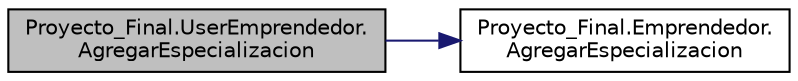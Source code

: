 digraph "Proyecto_Final.UserEmprendedor.AgregarEspecializacion"
{
 // INTERACTIVE_SVG=YES
 // LATEX_PDF_SIZE
  edge [fontname="Helvetica",fontsize="10",labelfontname="Helvetica",labelfontsize="10"];
  node [fontname="Helvetica",fontsize="10",shape=record];
  rankdir="LR";
  Node1 [label="Proyecto_Final.UserEmprendedor.\lAgregarEspecializacion",height=0.2,width=0.4,color="black", fillcolor="grey75", style="filled", fontcolor="black",tooltip="Agrega a la lista de especializaciones que contiene la clase \"Emprendedor\" una especialización."];
  Node1 -> Node2 [color="midnightblue",fontsize="10",style="solid",fontname="Helvetica"];
  Node2 [label="Proyecto_Final.Emprendedor.\lAgregarEspecializacion",height=0.2,width=0.4,color="black", fillcolor="white", style="filled",URL="$classProyecto__Final_1_1Emprendedor.html#a5f3117fcef7793535e68bb06484fd112",tooltip="Agrega una Especialización al Emprendedor."];
}
